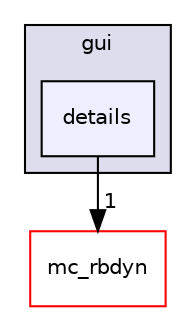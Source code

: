 digraph "include/mc_rtc/gui/details" {
  compound=true
  node [ fontsize="10", fontname="Helvetica"];
  edge [ labelfontsize="10", labelfontname="Helvetica"];
  subgraph clusterdir_dda95c61bc807ada3674ae2fc67687f0 {
    graph [ bgcolor="#ddddee", pencolor="black", label="gui" fontname="Helvetica", fontsize="10", URL="dir_dda95c61bc807ada3674ae2fc67687f0.html"]
  dir_f60bbde16662fb0dce970d667851b692 [shape=box, label="details", style="filled", fillcolor="#eeeeff", pencolor="black", URL="dir_f60bbde16662fb0dce970d667851b692.html"];
  }
  dir_314ec80f2fc36a4630429f4d5408038e [shape=box label="mc_rbdyn" fillcolor="white" style="filled" color="red" URL="dir_314ec80f2fc36a4630429f4d5408038e.html"];
  dir_f60bbde16662fb0dce970d667851b692->dir_314ec80f2fc36a4630429f4d5408038e [headlabel="1", labeldistance=1.5 headhref="dir_000024_000006.html"];
}
